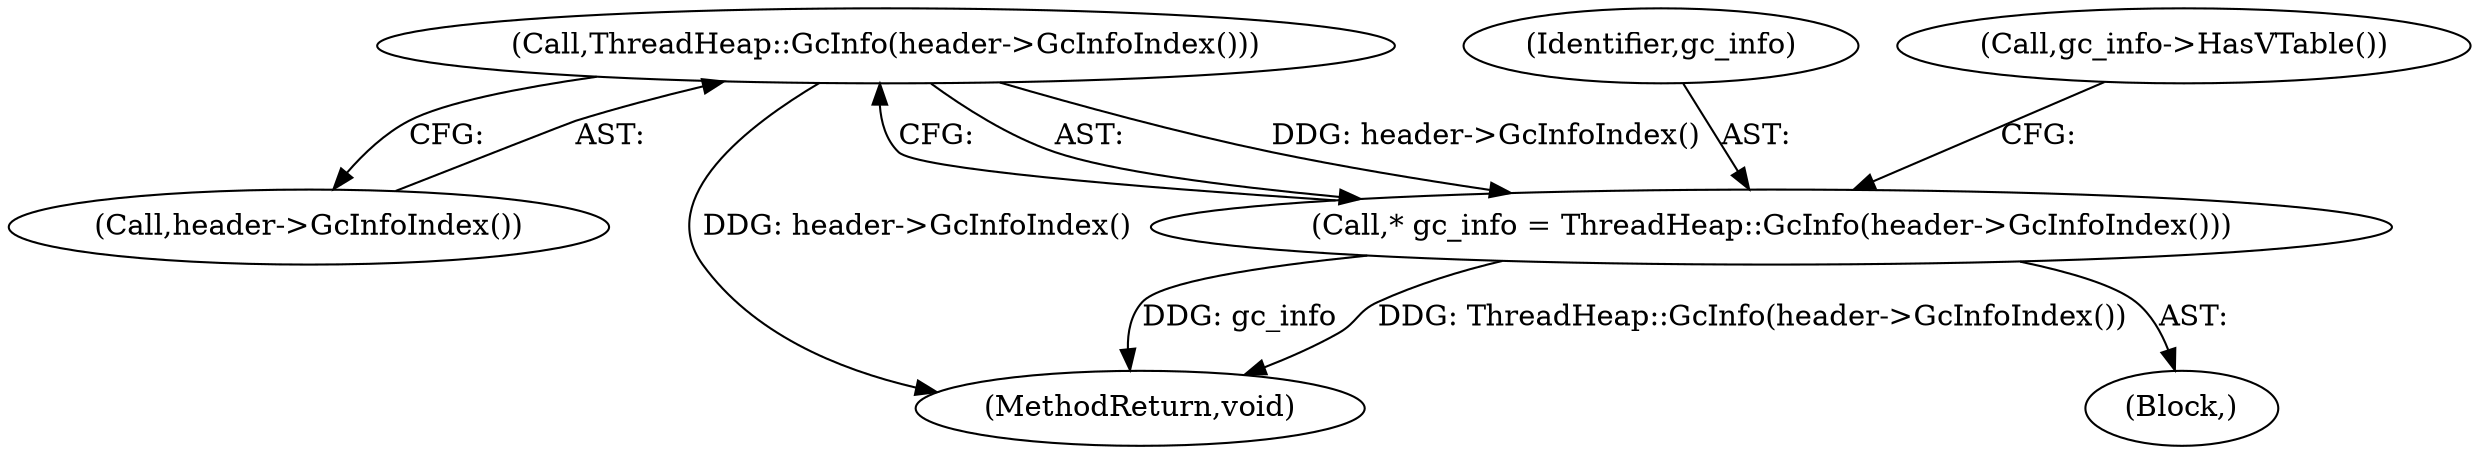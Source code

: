 digraph "1_Chrome_20b65d00ca3d8696430e22efad7485366f8c3a21_6@API" {
"1000106" [label="(Call,ThreadHeap::GcInfo(header->GcInfoIndex()))"];
"1000104" [label="(Call,* gc_info = ThreadHeap::GcInfo(header->GcInfoIndex()))"];
"1000102" [label="(Block,)"];
"1000107" [label="(Call,header->GcInfoIndex())"];
"1000128" [label="(MethodReturn,void)"];
"1000106" [label="(Call,ThreadHeap::GcInfo(header->GcInfoIndex()))"];
"1000105" [label="(Identifier,gc_info)"];
"1000110" [label="(Call,gc_info->HasVTable())"];
"1000104" [label="(Call,* gc_info = ThreadHeap::GcInfo(header->GcInfoIndex()))"];
"1000106" -> "1000104"  [label="AST: "];
"1000106" -> "1000107"  [label="CFG: "];
"1000107" -> "1000106"  [label="AST: "];
"1000104" -> "1000106"  [label="CFG: "];
"1000106" -> "1000128"  [label="DDG: header->GcInfoIndex()"];
"1000106" -> "1000104"  [label="DDG: header->GcInfoIndex()"];
"1000104" -> "1000102"  [label="AST: "];
"1000105" -> "1000104"  [label="AST: "];
"1000110" -> "1000104"  [label="CFG: "];
"1000104" -> "1000128"  [label="DDG: gc_info"];
"1000104" -> "1000128"  [label="DDG: ThreadHeap::GcInfo(header->GcInfoIndex())"];
}
